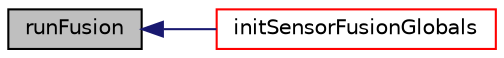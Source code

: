 digraph "runFusion"
{
  edge [fontname="Helvetica",fontsize="10",labelfontname="Helvetica",labelfontsize="10"];
  node [fontname="Helvetica",fontsize="10",shape=record];
  rankdir="LR";
  Node279 [label="runFusion",height=0.2,width=0.4,color="black", fillcolor="grey75", style="filled", fontcolor="black"];
  Node279 -> Node280 [dir="back",color="midnightblue",fontsize="10",style="solid",fontname="Helvetica"];
  Node280 [label="initSensorFusionGlobals",height=0.2,width=0.4,color="red", fillcolor="white", style="filled",URL="$sensor__fusion_8h.html#a367d92b99365a8143700b76439915d65",tooltip="utility function to insert default values in the top level structure "];
}
